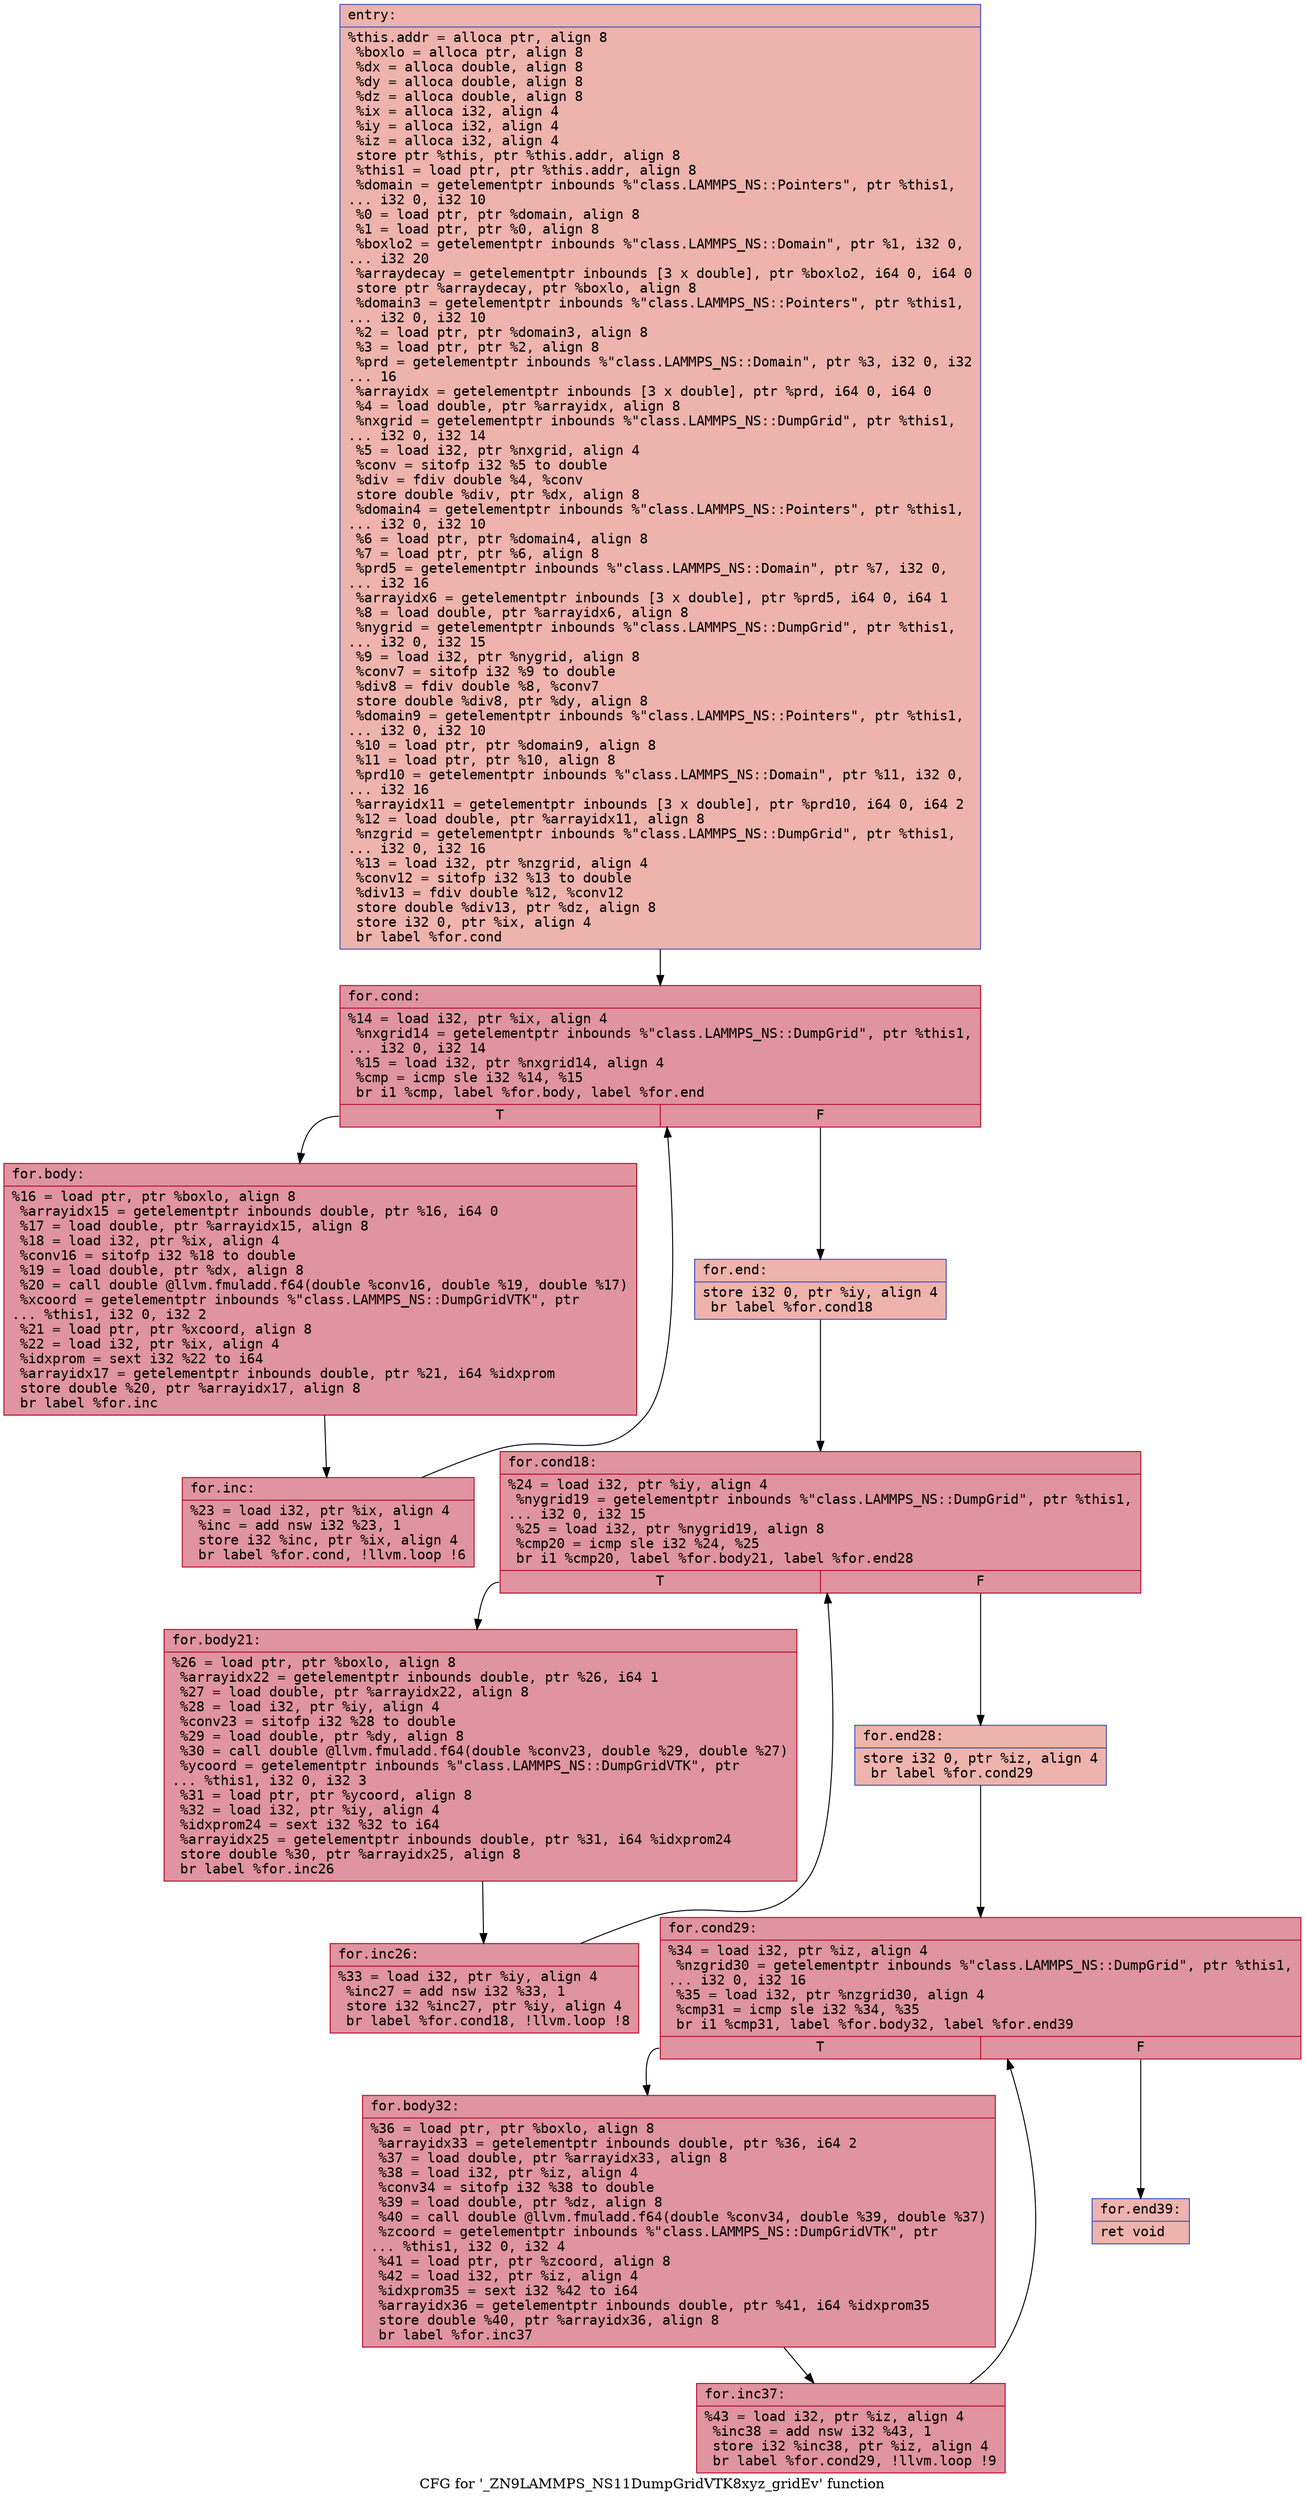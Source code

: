 digraph "CFG for '_ZN9LAMMPS_NS11DumpGridVTK8xyz_gridEv' function" {
	label="CFG for '_ZN9LAMMPS_NS11DumpGridVTK8xyz_gridEv' function";

	Node0x55b0f0946610 [shape=record,color="#3d50c3ff", style=filled, fillcolor="#d6524470" fontname="Courier",label="{entry:\l|  %this.addr = alloca ptr, align 8\l  %boxlo = alloca ptr, align 8\l  %dx = alloca double, align 8\l  %dy = alloca double, align 8\l  %dz = alloca double, align 8\l  %ix = alloca i32, align 4\l  %iy = alloca i32, align 4\l  %iz = alloca i32, align 4\l  store ptr %this, ptr %this.addr, align 8\l  %this1 = load ptr, ptr %this.addr, align 8\l  %domain = getelementptr inbounds %\"class.LAMMPS_NS::Pointers\", ptr %this1,\l... i32 0, i32 10\l  %0 = load ptr, ptr %domain, align 8\l  %1 = load ptr, ptr %0, align 8\l  %boxlo2 = getelementptr inbounds %\"class.LAMMPS_NS::Domain\", ptr %1, i32 0,\l... i32 20\l  %arraydecay = getelementptr inbounds [3 x double], ptr %boxlo2, i64 0, i64 0\l  store ptr %arraydecay, ptr %boxlo, align 8\l  %domain3 = getelementptr inbounds %\"class.LAMMPS_NS::Pointers\", ptr %this1,\l... i32 0, i32 10\l  %2 = load ptr, ptr %domain3, align 8\l  %3 = load ptr, ptr %2, align 8\l  %prd = getelementptr inbounds %\"class.LAMMPS_NS::Domain\", ptr %3, i32 0, i32\l... 16\l  %arrayidx = getelementptr inbounds [3 x double], ptr %prd, i64 0, i64 0\l  %4 = load double, ptr %arrayidx, align 8\l  %nxgrid = getelementptr inbounds %\"class.LAMMPS_NS::DumpGrid\", ptr %this1,\l... i32 0, i32 14\l  %5 = load i32, ptr %nxgrid, align 4\l  %conv = sitofp i32 %5 to double\l  %div = fdiv double %4, %conv\l  store double %div, ptr %dx, align 8\l  %domain4 = getelementptr inbounds %\"class.LAMMPS_NS::Pointers\", ptr %this1,\l... i32 0, i32 10\l  %6 = load ptr, ptr %domain4, align 8\l  %7 = load ptr, ptr %6, align 8\l  %prd5 = getelementptr inbounds %\"class.LAMMPS_NS::Domain\", ptr %7, i32 0,\l... i32 16\l  %arrayidx6 = getelementptr inbounds [3 x double], ptr %prd5, i64 0, i64 1\l  %8 = load double, ptr %arrayidx6, align 8\l  %nygrid = getelementptr inbounds %\"class.LAMMPS_NS::DumpGrid\", ptr %this1,\l... i32 0, i32 15\l  %9 = load i32, ptr %nygrid, align 8\l  %conv7 = sitofp i32 %9 to double\l  %div8 = fdiv double %8, %conv7\l  store double %div8, ptr %dy, align 8\l  %domain9 = getelementptr inbounds %\"class.LAMMPS_NS::Pointers\", ptr %this1,\l... i32 0, i32 10\l  %10 = load ptr, ptr %domain9, align 8\l  %11 = load ptr, ptr %10, align 8\l  %prd10 = getelementptr inbounds %\"class.LAMMPS_NS::Domain\", ptr %11, i32 0,\l... i32 16\l  %arrayidx11 = getelementptr inbounds [3 x double], ptr %prd10, i64 0, i64 2\l  %12 = load double, ptr %arrayidx11, align 8\l  %nzgrid = getelementptr inbounds %\"class.LAMMPS_NS::DumpGrid\", ptr %this1,\l... i32 0, i32 16\l  %13 = load i32, ptr %nzgrid, align 4\l  %conv12 = sitofp i32 %13 to double\l  %div13 = fdiv double %12, %conv12\l  store double %div13, ptr %dz, align 8\l  store i32 0, ptr %ix, align 4\l  br label %for.cond\l}"];
	Node0x55b0f0946610 -> Node0x55b0f094f2e0[tooltip="entry -> for.cond\nProbability 100.00%" ];
	Node0x55b0f094f2e0 [shape=record,color="#b70d28ff", style=filled, fillcolor="#b70d2870" fontname="Courier",label="{for.cond:\l|  %14 = load i32, ptr %ix, align 4\l  %nxgrid14 = getelementptr inbounds %\"class.LAMMPS_NS::DumpGrid\", ptr %this1,\l... i32 0, i32 14\l  %15 = load i32, ptr %nxgrid14, align 4\l  %cmp = icmp sle i32 %14, %15\l  br i1 %cmp, label %for.body, label %for.end\l|{<s0>T|<s1>F}}"];
	Node0x55b0f094f2e0:s0 -> Node0x55b0f094f670[tooltip="for.cond -> for.body\nProbability 96.88%" ];
	Node0x55b0f094f2e0:s1 -> Node0x55b0f094f6f0[tooltip="for.cond -> for.end\nProbability 3.12%" ];
	Node0x55b0f094f670 [shape=record,color="#b70d28ff", style=filled, fillcolor="#b70d2870" fontname="Courier",label="{for.body:\l|  %16 = load ptr, ptr %boxlo, align 8\l  %arrayidx15 = getelementptr inbounds double, ptr %16, i64 0\l  %17 = load double, ptr %arrayidx15, align 8\l  %18 = load i32, ptr %ix, align 4\l  %conv16 = sitofp i32 %18 to double\l  %19 = load double, ptr %dx, align 8\l  %20 = call double @llvm.fmuladd.f64(double %conv16, double %19, double %17)\l  %xcoord = getelementptr inbounds %\"class.LAMMPS_NS::DumpGridVTK\", ptr\l... %this1, i32 0, i32 2\l  %21 = load ptr, ptr %xcoord, align 8\l  %22 = load i32, ptr %ix, align 4\l  %idxprom = sext i32 %22 to i64\l  %arrayidx17 = getelementptr inbounds double, ptr %21, i64 %idxprom\l  store double %20, ptr %arrayidx17, align 8\l  br label %for.inc\l}"];
	Node0x55b0f094f670 -> Node0x55b0f0950070[tooltip="for.body -> for.inc\nProbability 100.00%" ];
	Node0x55b0f0950070 [shape=record,color="#b70d28ff", style=filled, fillcolor="#b70d2870" fontname="Courier",label="{for.inc:\l|  %23 = load i32, ptr %ix, align 4\l  %inc = add nsw i32 %23, 1\l  store i32 %inc, ptr %ix, align 4\l  br label %for.cond, !llvm.loop !6\l}"];
	Node0x55b0f0950070 -> Node0x55b0f094f2e0[tooltip="for.inc -> for.cond\nProbability 100.00%" ];
	Node0x55b0f094f6f0 [shape=record,color="#3d50c3ff", style=filled, fillcolor="#d6524470" fontname="Courier",label="{for.end:\l|  store i32 0, ptr %iy, align 4\l  br label %for.cond18\l}"];
	Node0x55b0f094f6f0 -> Node0x55b0f0950580[tooltip="for.end -> for.cond18\nProbability 100.00%" ];
	Node0x55b0f0950580 [shape=record,color="#b70d28ff", style=filled, fillcolor="#b70d2870" fontname="Courier",label="{for.cond18:\l|  %24 = load i32, ptr %iy, align 4\l  %nygrid19 = getelementptr inbounds %\"class.LAMMPS_NS::DumpGrid\", ptr %this1,\l... i32 0, i32 15\l  %25 = load i32, ptr %nygrid19, align 8\l  %cmp20 = icmp sle i32 %24, %25\l  br i1 %cmp20, label %for.body21, label %for.end28\l|{<s0>T|<s1>F}}"];
	Node0x55b0f0950580:s0 -> Node0x55b0f09508e0[tooltip="for.cond18 -> for.body21\nProbability 96.88%" ];
	Node0x55b0f0950580:s1 -> Node0x55b0f0950960[tooltip="for.cond18 -> for.end28\nProbability 3.12%" ];
	Node0x55b0f09508e0 [shape=record,color="#b70d28ff", style=filled, fillcolor="#b70d2870" fontname="Courier",label="{for.body21:\l|  %26 = load ptr, ptr %boxlo, align 8\l  %arrayidx22 = getelementptr inbounds double, ptr %26, i64 1\l  %27 = load double, ptr %arrayidx22, align 8\l  %28 = load i32, ptr %iy, align 4\l  %conv23 = sitofp i32 %28 to double\l  %29 = load double, ptr %dy, align 8\l  %30 = call double @llvm.fmuladd.f64(double %conv23, double %29, double %27)\l  %ycoord = getelementptr inbounds %\"class.LAMMPS_NS::DumpGridVTK\", ptr\l... %this1, i32 0, i32 3\l  %31 = load ptr, ptr %ycoord, align 8\l  %32 = load i32, ptr %iy, align 4\l  %idxprom24 = sext i32 %32 to i64\l  %arrayidx25 = getelementptr inbounds double, ptr %31, i64 %idxprom24\l  store double %30, ptr %arrayidx25, align 8\l  br label %for.inc26\l}"];
	Node0x55b0f09508e0 -> Node0x55b0f0951870[tooltip="for.body21 -> for.inc26\nProbability 100.00%" ];
	Node0x55b0f0951870 [shape=record,color="#b70d28ff", style=filled, fillcolor="#b70d2870" fontname="Courier",label="{for.inc26:\l|  %33 = load i32, ptr %iy, align 4\l  %inc27 = add nsw i32 %33, 1\l  store i32 %inc27, ptr %iy, align 4\l  br label %for.cond18, !llvm.loop !8\l}"];
	Node0x55b0f0951870 -> Node0x55b0f0950580[tooltip="for.inc26 -> for.cond18\nProbability 100.00%" ];
	Node0x55b0f0950960 [shape=record,color="#3d50c3ff", style=filled, fillcolor="#d6524470" fontname="Courier",label="{for.end28:\l|  store i32 0, ptr %iz, align 4\l  br label %for.cond29\l}"];
	Node0x55b0f0950960 -> Node0x55b0f0951d70[tooltip="for.end28 -> for.cond29\nProbability 100.00%" ];
	Node0x55b0f0951d70 [shape=record,color="#b70d28ff", style=filled, fillcolor="#b70d2870" fontname="Courier",label="{for.cond29:\l|  %34 = load i32, ptr %iz, align 4\l  %nzgrid30 = getelementptr inbounds %\"class.LAMMPS_NS::DumpGrid\", ptr %this1,\l... i32 0, i32 16\l  %35 = load i32, ptr %nzgrid30, align 4\l  %cmp31 = icmp sle i32 %34, %35\l  br i1 %cmp31, label %for.body32, label %for.end39\l|{<s0>T|<s1>F}}"];
	Node0x55b0f0951d70:s0 -> Node0x55b0f0952100[tooltip="for.cond29 -> for.body32\nProbability 96.88%" ];
	Node0x55b0f0951d70:s1 -> Node0x55b0f0952180[tooltip="for.cond29 -> for.end39\nProbability 3.12%" ];
	Node0x55b0f0952100 [shape=record,color="#b70d28ff", style=filled, fillcolor="#b70d2870" fontname="Courier",label="{for.body32:\l|  %36 = load ptr, ptr %boxlo, align 8\l  %arrayidx33 = getelementptr inbounds double, ptr %36, i64 2\l  %37 = load double, ptr %arrayidx33, align 8\l  %38 = load i32, ptr %iz, align 4\l  %conv34 = sitofp i32 %38 to double\l  %39 = load double, ptr %dz, align 8\l  %40 = call double @llvm.fmuladd.f64(double %conv34, double %39, double %37)\l  %zcoord = getelementptr inbounds %\"class.LAMMPS_NS::DumpGridVTK\", ptr\l... %this1, i32 0, i32 4\l  %41 = load ptr, ptr %zcoord, align 8\l  %42 = load i32, ptr %iz, align 4\l  %idxprom35 = sext i32 %42 to i64\l  %arrayidx36 = getelementptr inbounds double, ptr %41, i64 %idxprom35\l  store double %40, ptr %arrayidx36, align 8\l  br label %for.inc37\l}"];
	Node0x55b0f0952100 -> Node0x55b0f0952a70[tooltip="for.body32 -> for.inc37\nProbability 100.00%" ];
	Node0x55b0f0952a70 [shape=record,color="#b70d28ff", style=filled, fillcolor="#b70d2870" fontname="Courier",label="{for.inc37:\l|  %43 = load i32, ptr %iz, align 4\l  %inc38 = add nsw i32 %43, 1\l  store i32 %inc38, ptr %iz, align 4\l  br label %for.cond29, !llvm.loop !9\l}"];
	Node0x55b0f0952a70 -> Node0x55b0f0951d70[tooltip="for.inc37 -> for.cond29\nProbability 100.00%" ];
	Node0x55b0f0952180 [shape=record,color="#3d50c3ff", style=filled, fillcolor="#d6524470" fontname="Courier",label="{for.end39:\l|  ret void\l}"];
}
